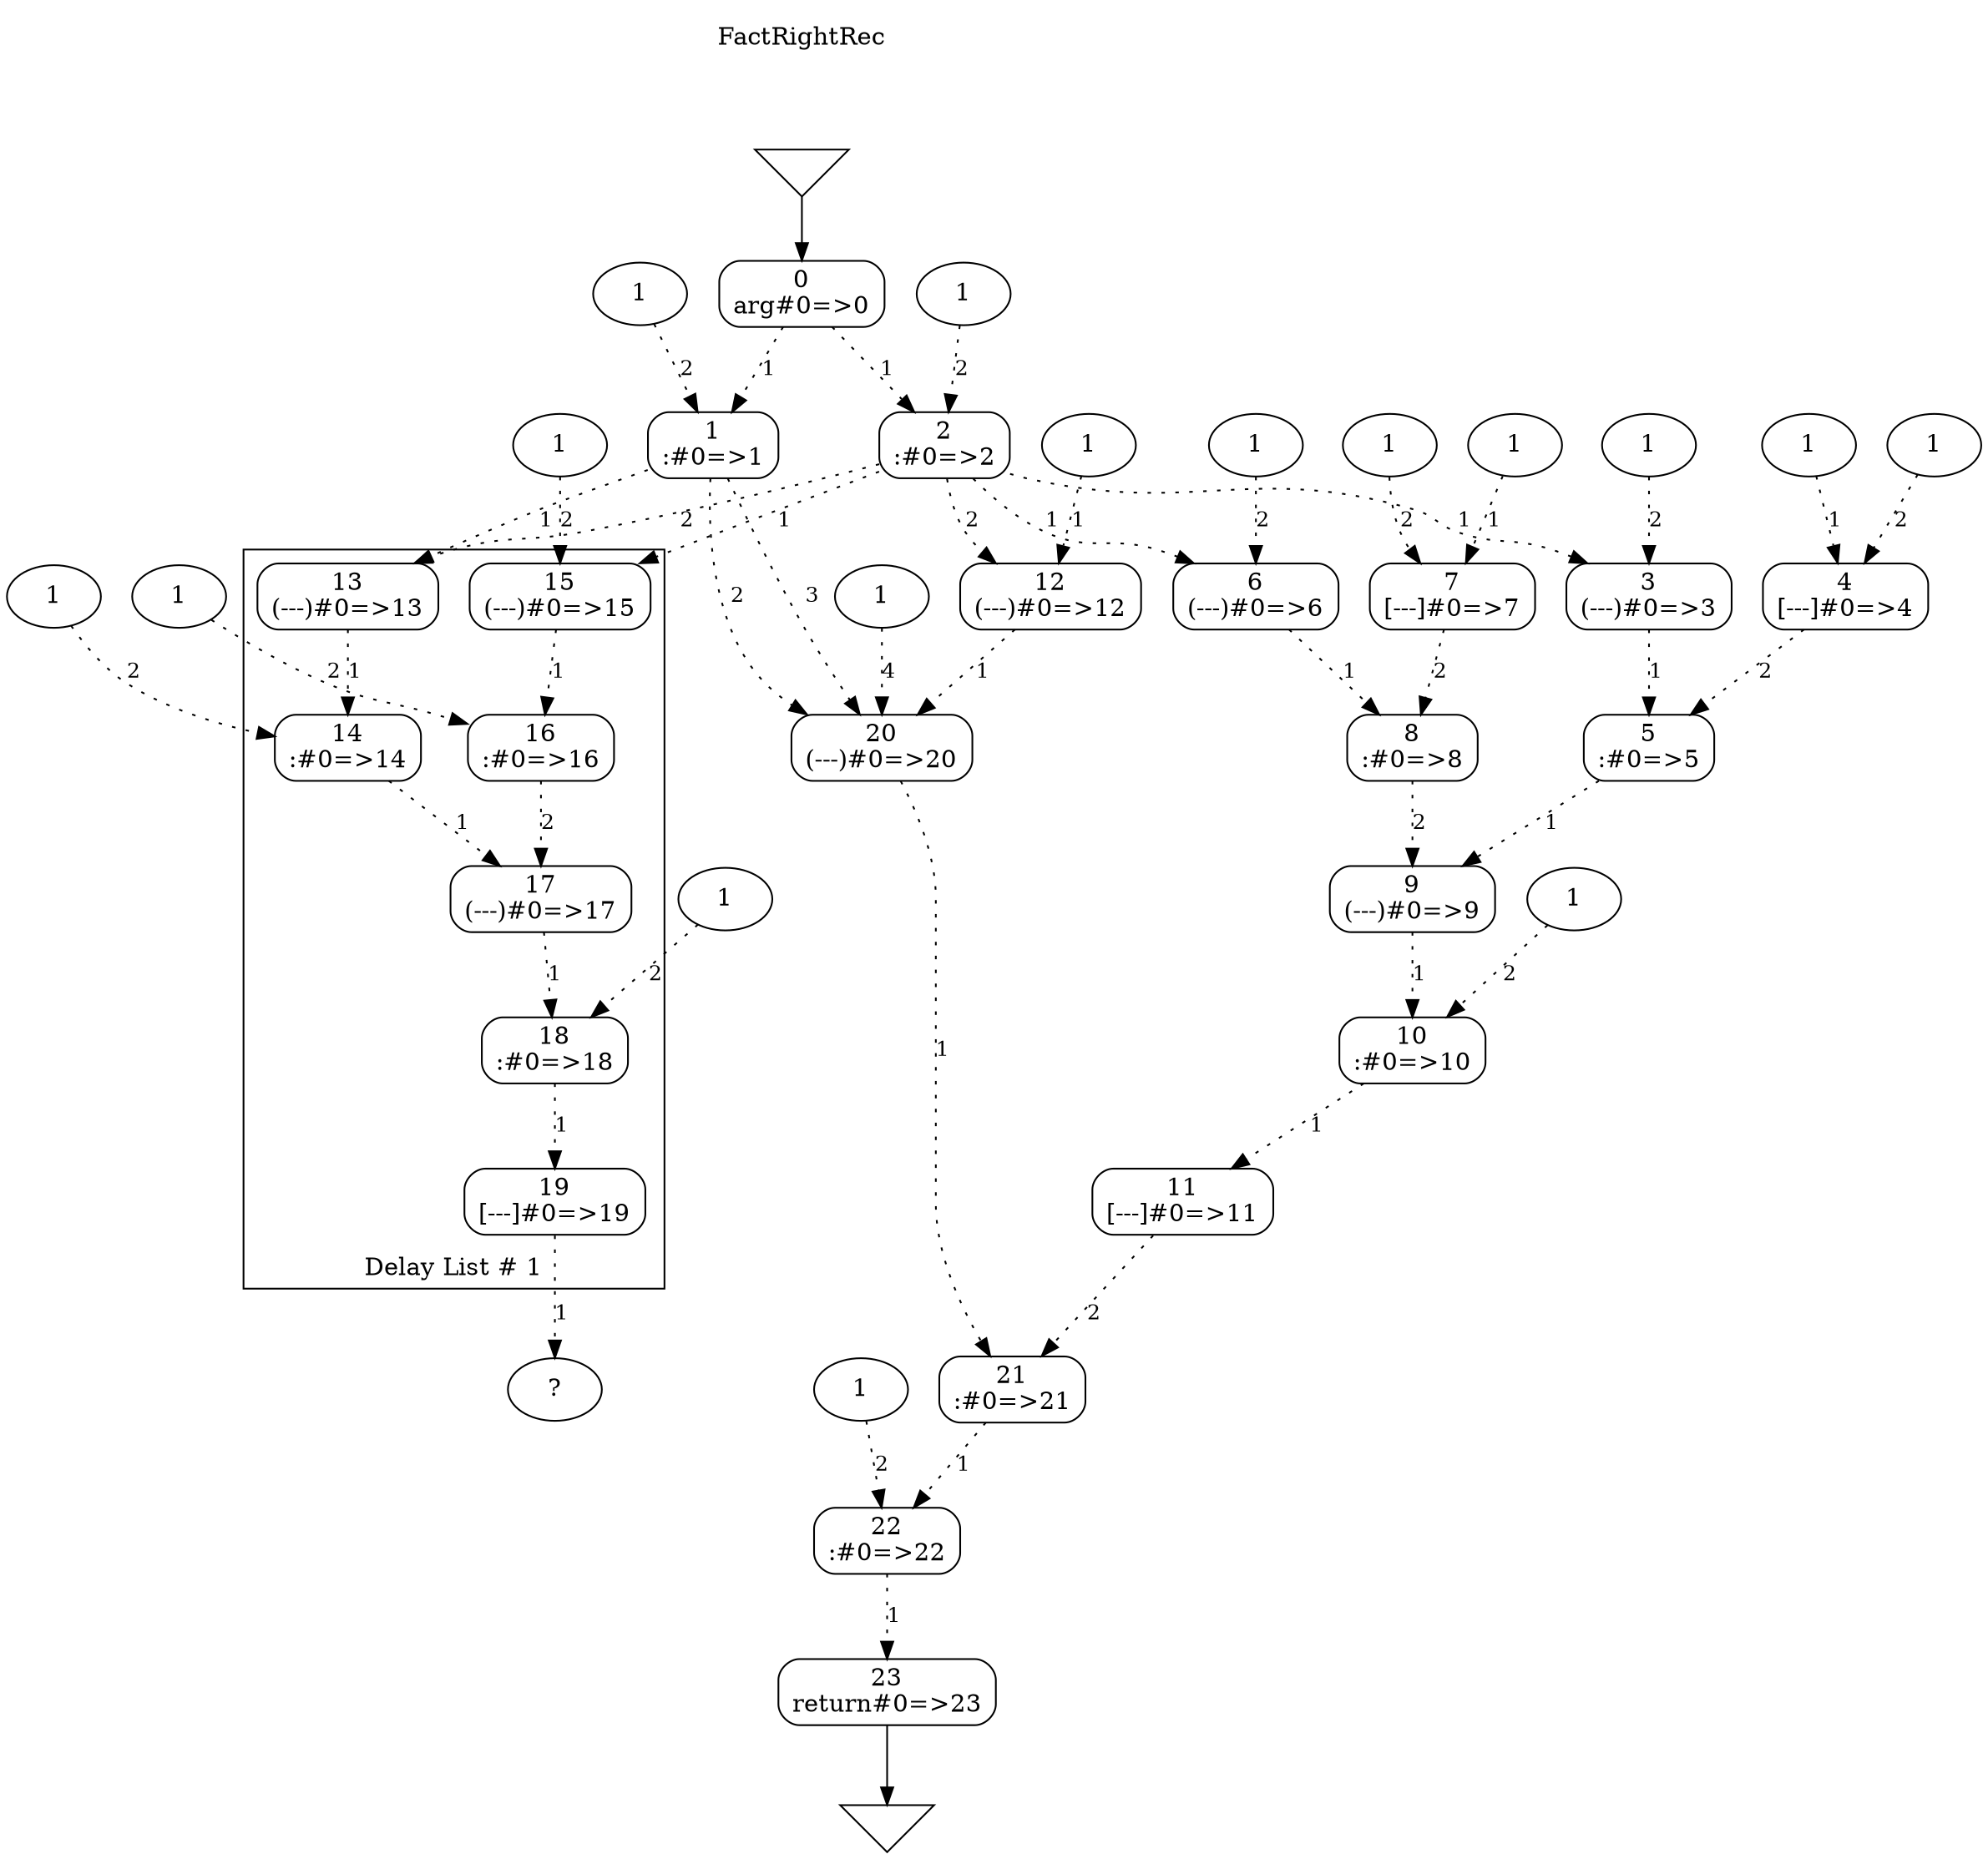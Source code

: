 digraph "FactRightRec" {
node [
  fontsize = "14"
  fontcolor = "black"
  shape = "box"
  style = "solid"
]

edge [
  fontsize = "14"
  fontcolor = "black"
  color = "black"
  style = "dotted"
]

"signal0" [
  fontsize = "14"
  fontcolor = "black"
  label = "1"
  shape = "ellipse"
]

"signal1" [
  fontsize = "14"
  fontcolor = "black"
  label = "1"
  shape = "ellipse"
]

"signal2" [
  fontsize = "14"
  fontcolor = "black"
  label = "1"
  shape = "ellipse"
]

"signal3" [
  fontsize = "14"
  fontcolor = "black"
  label = "1"
  shape = "ellipse"
]

"signal4" [
  fontsize = "14"
  fontcolor = "black"
  label = "1"
  shape = "ellipse"
]

"signal5" [
  fontsize = "14"
  fontcolor = "black"
  label = "1"
  shape = "ellipse"
]

"signal6" [
  fontsize = "14"
  fontcolor = "black"
  label = "1"
  shape = "ellipse"
]

"signal7" [
  fontsize = "14"
  fontcolor = "black"
  label = "1"
  shape = "ellipse"
]

"signal8" [
  fontsize = "14"
  fontcolor = "black"
  label = "1"
  shape = "ellipse"
]

"signal9" [
  fontsize = "14"
  fontcolor = "black"
  label = "1"
  shape = "ellipse"
]

"signal10" [
  fontsize = "14"
  fontcolor = "black"
  label = "1"
  shape = "ellipse"
]

"signal11" [
  fontsize = "14"
  fontcolor = "black"
  label = "1"
  shape = "ellipse"
]

"signal12" [
  fontsize = "14"
  fontcolor = "black"
  label = "1"
  shape = "ellipse"
]

"signal13" [
  fontsize = "14"
  fontcolor = "black"
  label = "1"
  shape = "ellipse"
]

"signal14" [
  fontsize = "14"
  fontcolor = "black"
  label = "1"
  shape = "ellipse"
]

"signal15" [
  fontsize = "14"
  fontcolor = "black"
  label = "1"
  shape = "ellipse"
]

"signal-dyn0" [
  fontsize = "14"
  fontcolor = "black"
  label = "?"
  shape = "ellipse"
]

"name" [
  fontsize = "14"
  fontcolor = "black"
  label = "FactRightRec"
  shape = "none"
]

"begin" [
  fontsize = "14"
  fontcolor = "black"
  label = ""
  shape = "invtriangle"
]

"ctrl0" [
  fontsize = "14"
  fontcolor = "black"
  label = "0\narg#0=>0"
  shape = "box"
  style = "rounded"
]

"ctrl1" [
  fontsize = "14"
  fontcolor = "black"
  label = "1\n:#0=>1"
  shape = "box"
  style = "rounded"
]

"ctrl2" [
  fontsize = "14"
  fontcolor = "black"
  label = "2\n:#0=>2"
  shape = "box"
  style = "rounded"
]

"ctrl3" [
  fontsize = "14"
  fontcolor = "black"
  label = "3\n(---)#0=>3"
  shape = "box"
  style = "rounded"
]

"ctrl4" [
  fontsize = "14"
  fontcolor = "black"
  label = "4\n[---]#0=>4"
  shape = "box"
  style = "rounded"
]

"ctrl5" [
  fontsize = "14"
  fontcolor = "black"
  label = "5\n:#0=>5"
  shape = "box"
  style = "rounded"
]

"ctrl6" [
  fontsize = "14"
  fontcolor = "black"
  label = "6\n(---)#0=>6"
  shape = "box"
  style = "rounded"
]

"ctrl7" [
  fontsize = "14"
  fontcolor = "black"
  label = "7\n[---]#0=>7"
  shape = "box"
  style = "rounded"
]

"ctrl8" [
  fontsize = "14"
  fontcolor = "black"
  label = "8\n:#0=>8"
  shape = "box"
  style = "rounded"
]

"ctrl9" [
  fontsize = "14"
  fontcolor = "black"
  label = "9\n(---)#0=>9"
  shape = "box"
  style = "rounded"
]

"ctrl10" [
  fontsize = "14"
  fontcolor = "black"
  label = "10\n:#0=>10"
  shape = "box"
  style = "rounded"
]

"ctrl11" [
  fontsize = "14"
  fontcolor = "black"
  label = "11\n[---]#0=>11"
  shape = "box"
  style = "rounded"
]

"ctrl12" [
  fontsize = "14"
  fontcolor = "black"
  label = "12\n(---)#0=>12"
  shape = "box"
  style = "rounded"
]

"ctrl13" [
  fontsize = "14"
  fontcolor = "black"
  label = "13\n(---)#0=>13"
  shape = "box"
  style = "rounded"
]

"ctrl14" [
  fontsize = "14"
  fontcolor = "black"
  label = "14\n:#0=>14"
  shape = "box"
  style = "rounded"
]

"ctrl15" [
  fontsize = "14"
  fontcolor = "black"
  label = "15\n(---)#0=>15"
  shape = "box"
  style = "rounded"
]

"ctrl16" [
  fontsize = "14"
  fontcolor = "black"
  label = "16\n:#0=>16"
  shape = "box"
  style = "rounded"
]

"ctrl17" [
  fontsize = "14"
  fontcolor = "black"
  label = "17\n(---)#0=>17"
  shape = "box"
  style = "rounded"
]

"ctrl18" [
  fontsize = "14"
  fontcolor = "black"
  label = "18\n:#0=>18"
  shape = "box"
  style = "rounded"
]

"ctrl19" [
  fontsize = "14"
  fontcolor = "black"
  label = "19\n[---]#0=>19"
  shape = "box"
  style = "rounded"
]

"ctrl20" [
  fontsize = "14"
  fontcolor = "black"
  label = "20\n(---)#0=>20"
  shape = "box"
  style = "rounded"
]

"ctrl21" [
  fontsize = "14"
  fontcolor = "black"
  label = "21\n:#0=>21"
  shape = "box"
  style = "rounded"
]

"ctrl22" [
  fontsize = "14"
  fontcolor = "black"
  label = "22\n:#0=>22"
  shape = "box"
  style = "rounded"
]

"ctrl23" [
  fontsize = "14"
  fontcolor = "black"
  label = "23\nreturn#0=>23"
  shape = "box"
  style = "rounded"
]

"end" [
  fontsize = "14"
  fontcolor = "black"
  label = ""
  shape = "invtriangle"
]

"signal0" -> "ctrl1" [
  fontsize = "12"
  fontcolor = "black"
  label = "2"
  color = "black"
  style = "dotted"
]

"signal1" -> "ctrl2" [
  fontsize = "12"
  fontcolor = "black"
  label = "2"
  color = "black"
  style = "dotted"
]

"signal2" -> "ctrl3" [
  fontsize = "12"
  fontcolor = "black"
  label = "2"
  color = "black"
  style = "dotted"
]

"signal3" -> "ctrl4" [
  fontsize = "12"
  fontcolor = "black"
  label = "1"
  color = "black"
  style = "dotted"
]

"signal4" -> "ctrl4" [
  fontsize = "12"
  fontcolor = "black"
  label = "2"
  color = "black"
  style = "dotted"
]

"signal5" -> "ctrl6" [
  fontsize = "12"
  fontcolor = "black"
  label = "2"
  color = "black"
  style = "dotted"
]

"signal6" -> "ctrl7" [
  fontsize = "12"
  fontcolor = "black"
  label = "1"
  color = "black"
  style = "dotted"
]

"signal7" -> "ctrl7" [
  fontsize = "12"
  fontcolor = "black"
  label = "2"
  color = "black"
  style = "dotted"
]

"signal8" -> "ctrl10" [
  fontsize = "12"
  fontcolor = "black"
  label = "2"
  color = "black"
  style = "dotted"
]

"signal9" -> "ctrl12" [
  fontsize = "12"
  fontcolor = "black"
  label = "1"
  color = "black"
  style = "dotted"
]

"signal10" -> "ctrl14" [
  fontsize = "12"
  fontcolor = "black"
  label = "2"
  color = "black"
  style = "dotted"
]

"signal11" -> "ctrl15" [
  fontsize = "12"
  fontcolor = "black"
  label = "2"
  color = "black"
  style = "dotted"
]

"signal12" -> "ctrl16" [
  fontsize = "12"
  fontcolor = "black"
  label = "2"
  color = "black"
  style = "dotted"
]

"signal13" -> "ctrl18" [
  fontsize = "12"
  fontcolor = "black"
  label = "2"
  color = "black"
  style = "dotted"
]

"signal14" -> "ctrl20" [
  fontsize = "12"
  fontcolor = "black"
  label = "4"
  color = "black"
  style = "dotted"
]

"signal15" -> "ctrl22" [
  fontsize = "12"
  fontcolor = "black"
  label = "2"
  color = "black"
  style = "dotted"
]

"name" -> "begin" [
  style = "invis"
]

"begin" -> "ctrl0" [
  fontsize = "10"
  fontcolor = "black"
  label = ""
  arrowtail = "dot"
  color = "black"
  style = "solid"
]

"ctrl0" -> "ctrl1" [
  fontsize = "12"
  fontcolor = "black"
  label = "1"
  color = "black"
  style = "dotted"
]

"ctrl0" -> "ctrl2" [
  fontsize = "12"
  fontcolor = "black"
  label = "1"
  color = "black"
  style = "dotted"
]

"ctrl1" -> "ctrl13" [
  fontsize = "12"
  fontcolor = "black"
  label = "1"
  color = "black"
  style = "dotted"
]

"ctrl1" -> "ctrl20" [
  fontsize = "12"
  fontcolor = "black"
  label = "2"
  color = "black"
  style = "dotted"
]

"ctrl1" -> "ctrl20" [
  fontsize = "12"
  fontcolor = "black"
  label = "3"
  color = "black"
  style = "dotted"
]

"ctrl2" -> "ctrl3" [
  fontsize = "12"
  fontcolor = "black"
  label = "1"
  color = "black"
  style = "dotted"
]

"ctrl2" -> "ctrl6" [
  fontsize = "12"
  fontcolor = "black"
  label = "1"
  color = "black"
  style = "dotted"
]

"ctrl2" -> "ctrl12" [
  fontsize = "12"
  fontcolor = "black"
  label = "2"
  color = "black"
  style = "dotted"
]

"ctrl2" -> "ctrl13" [
  fontsize = "12"
  fontcolor = "black"
  label = "2"
  color = "black"
  style = "dotted"
]

"ctrl2" -> "ctrl15" [
  fontsize = "12"
  fontcolor = "black"
  label = "1"
  color = "black"
  style = "dotted"
]

"ctrl3" -> "ctrl5" [
  fontsize = "12"
  fontcolor = "black"
  label = "1"
  color = "black"
  style = "dotted"
]

"ctrl4" -> "ctrl5" [
  fontsize = "12"
  fontcolor = "black"
  label = "2"
  color = "black"
  style = "dotted"
]

"ctrl5" -> "ctrl9" [
  fontsize = "12"
  fontcolor = "black"
  label = "1"
  color = "black"
  style = "dotted"
]

"ctrl6" -> "ctrl8" [
  fontsize = "12"
  fontcolor = "black"
  label = "1"
  color = "black"
  style = "dotted"
]

"ctrl7" -> "ctrl8" [
  fontsize = "12"
  fontcolor = "black"
  label = "2"
  color = "black"
  style = "dotted"
]

"ctrl8" -> "ctrl9" [
  fontsize = "12"
  fontcolor = "black"
  label = "2"
  color = "black"
  style = "dotted"
]

"ctrl9" -> "ctrl10" [
  fontsize = "12"
  fontcolor = "black"
  label = "1"
  color = "black"
  style = "dotted"
]

"ctrl10" -> "ctrl11" [
  fontsize = "12"
  fontcolor = "black"
  label = "1"
  color = "black"
  style = "dotted"
]

"ctrl11" -> "ctrl21" [
  fontsize = "12"
  fontcolor = "black"
  label = "2"
  color = "black"
  style = "dotted"
]

"ctrl12" -> "ctrl20" [
  fontsize = "12"
  fontcolor = "black"
  label = "1"
  color = "black"
  style = "dotted"
]

"ctrl13" -> "ctrl14" [
  fontsize = "12"
  fontcolor = "black"
  label = "1"
  color = "black"
  style = "dotted"
]

"ctrl14" -> "ctrl17" [
  fontsize = "12"
  fontcolor = "black"
  label = "1"
  color = "black"
  style = "dotted"
]

"ctrl15" -> "ctrl16" [
  fontsize = "12"
  fontcolor = "black"
  label = "1"
  color = "black"
  style = "dotted"
]

"ctrl16" -> "ctrl17" [
  fontsize = "12"
  fontcolor = "black"
  label = "2"
  color = "black"
  style = "dotted"
]

"ctrl17" -> "ctrl18" [
  fontsize = "12"
  fontcolor = "black"
  label = "1"
  color = "black"
  style = "dotted"
]

"ctrl18" -> "ctrl19" [
  fontsize = "12"
  fontcolor = "black"
  label = "1"
  color = "black"
  style = "dotted"
]

"ctrl20" -> "ctrl21" [
  fontsize = "12"
  fontcolor = "black"
  label = "1"
  color = "black"
  style = "dotted"
]

"ctrl21" -> "ctrl22" [
  fontsize = "12"
  fontcolor = "black"
  label = "1"
  color = "black"
  style = "dotted"
]

"ctrl22" -> "ctrl23" [
  fontsize = "12"
  fontcolor = "black"
  label = "1"
  color = "black"
  style = "dotted"
]

"ctrl23" -> "end" [
  fontsize = "10"
  fontcolor = "black"
  label = ""
  arrowtail = "dot"
  color = "black"
  style = "solid"
]

"ctrl19" -> "signal-dyn0" [
  fontsize = "12"
  fontcolor = "black"
  label = "1"
  color = "black"
  style = "dotted"
]

subgraph "cluster_delay_1" {
  label="Delay List # 1"
  labelloc=b
  "ctrl13" "ctrl14" "ctrl15" "ctrl16" "ctrl17" "ctrl18" "ctrl19" 
}

}
